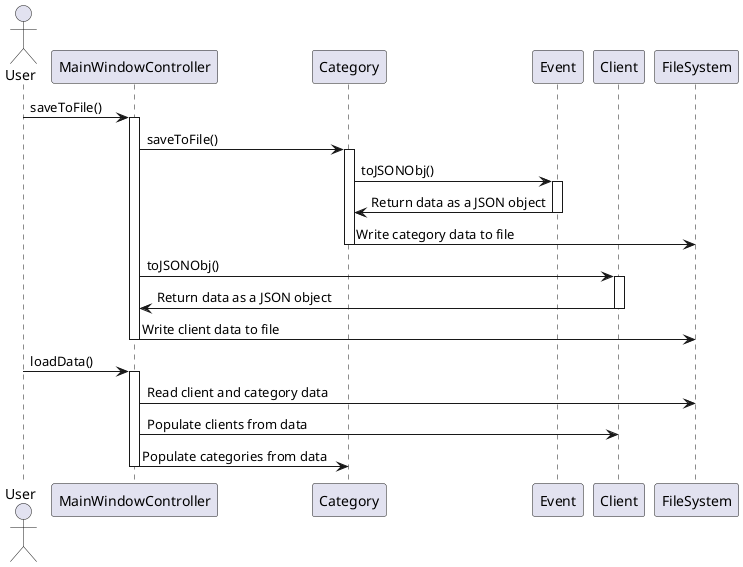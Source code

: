 @startuml
actor User
participant MainWindowController
participant Category
participant Event
participant Client
participant FileSystem

User -> MainWindowController: saveToFile()
activate MainWindowController

MainWindowController -> Category: saveToFile()
activate Category
Category -> Event: toJSONObj()
activate Event
Event -> Category: Return data as a JSON object
deactivate Event
Category -> FileSystem: Write category data to file
deactivate Category

MainWindowController -> Client: toJSONObj()
activate Client
Client -> MainWindowController: Return data as a JSON object
deactivate Client
MainWindowController -> FileSystem: Write client data to file

deactivate MainWindowController

User -> MainWindowController: loadData()
activate MainWindowController

MainWindowController -> FileSystem: Read client and category data
MainWindowController -> Client: Populate clients from data
MainWindowController -> Category: Populate categories from data

deactivate MainWindowController
@enduml
